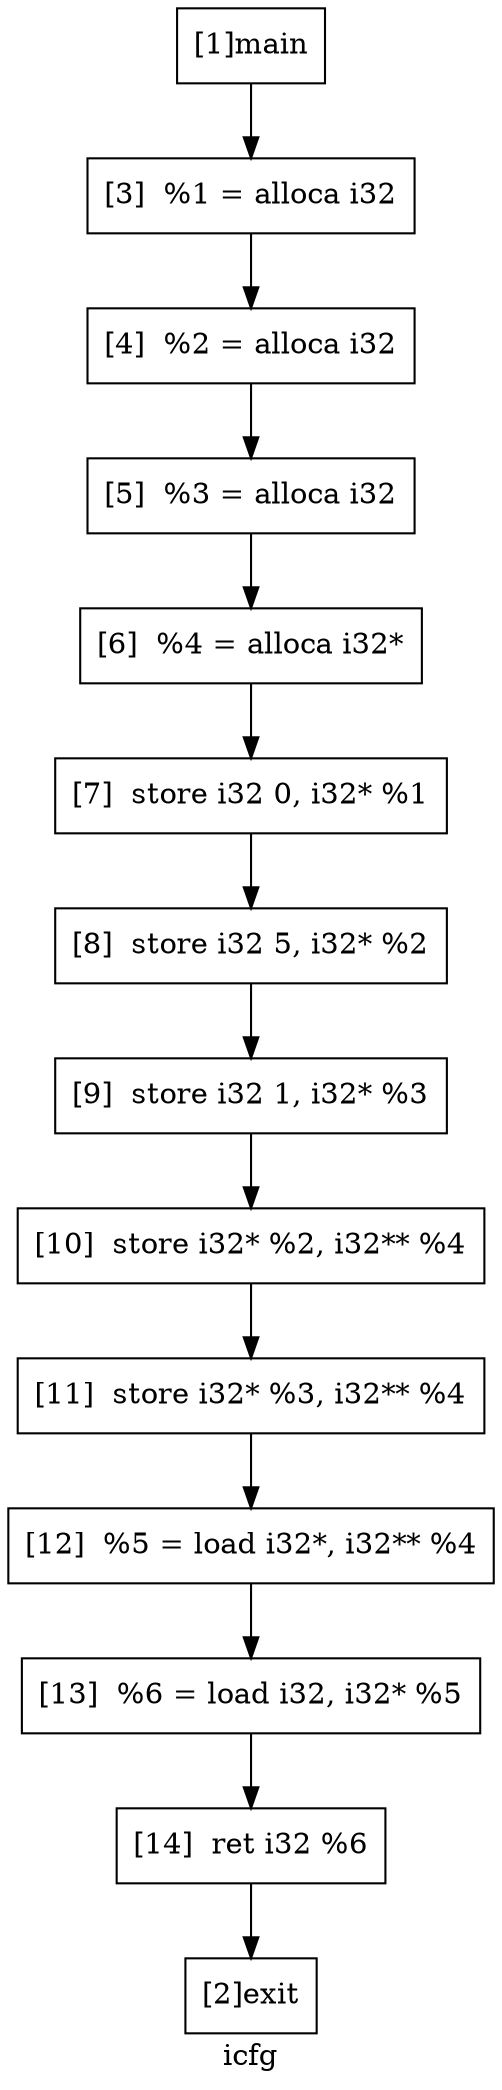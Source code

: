digraph "icfg"{
	label="icfg";


	// Define the nodes
	N1 [shape=rectangle, color=black,label="[1]main"];
	N2 [shape=rectangle, color=black,label="[2]exit"];
	N3 [shape=rectangle, color=black,label="[3]  %1 = alloca i32"];
	N4 [shape=rectangle, color=black,label="[4]  %2 = alloca i32"];
	N5 [shape=rectangle, color=black,label="[5]  %3 = alloca i32"];
	N6 [shape=rectangle, color=black,label="[6]  %4 = alloca i32*"];
	N7 [shape=rectangle, color=black,label="[7]  store i32 0, i32* %1"];
	N8 [shape=rectangle, color=black,label="[8]  store i32 5, i32* %2"];
	N9 [shape=rectangle, color=black,label="[9]  store i32 1, i32* %3"];
	N10 [shape=rectangle, color=black,label="[10]  store i32* %2, i32** %4"];
	N11 [shape=rectangle, color=black,label="[11]  store i32* %3, i32** %4"];
	N12 [shape=rectangle, color=black,label="[12]  %5 = load i32*, i32** %4"];
	N13 [shape=rectangle, color=black,label="[13]  %6 = load i32, i32* %5"];
	N14 [shape=rectangle, color=black,label="[14]  ret i32 %6"];


	// Define the edges
	N1 -> N3[color=black,label=""];
	N3 -> N4[color=black,label=""];
	N4 -> N5[color=black,label=""];
	N5 -> N6[color=black,label=""];
	N6 -> N7[color=black,label=""];
	N7 -> N8[color=black,label=""];
	N8 -> N9[color=black,label=""];
	N9 -> N10[color=black,label=""];
	N10 -> N11[color=black,label=""];
	N11 -> N12[color=black,label=""];
	N12 -> N13[color=black,label=""];
	N13 -> N14[color=black,label=""];
	N14 -> N2[color=black,label=""];
}
